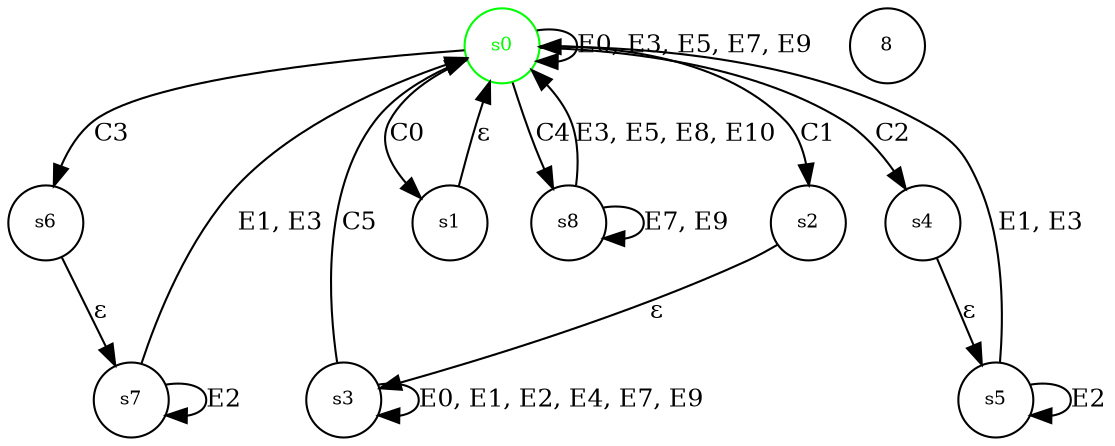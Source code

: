 
digraph ColumnResizing{
  node [shape = circle, fontsize = 9];
  edge [ fontsize = 12];

  s0 [label="s0" color = green, fontcolor = green,];
  s6 [label="s6"];
  s7 [label="s7"];
  s2 [label="s2"];
  s3 [label="s3"];
  s4 [label="s4"];
  s5 [label="s5"];

  s0 -> s0 [label = "E0, E3, E5, E7, E9"];
  s0 -> s1 [label = "C0"];
  s1 -> s0 [label = "&#949;"];
  s0 -> s6 [label = "C3"];
  s0 -> s2 [label = "C1"];
  s0 -> s4 [label = "C2"];
  s6 -> s7 [label = "&#949;"];
  s7 -> s7 [label = "E2"];
  s7 -> s0 [label = "E1, E3" ];
  s2 -> s3 [label = "&#949;"]8
  s3 -> s3 [label = "E0, E1, E2, E4, E7, E9"];
  s3 -> s0 [label = "C5"];
  s4 -> s5 [label = "&#949;"];
  s5 -> s0 [label = "E1, E3"];
  s5 -> s5 [label = "E2"];
  s0 -> s8 [label = "C4"];
  s8 -> s8 [label = "E7, E9"];
  s8 -> s0 [label = "E3, E5, E8, E10"];
}

/**
Parameters:
originalTable (TableModel) - The model which is having its rows selected.

Fields:
selectedRows (ArrayTableModel) 
  - The model that keeps track of which rows are selected
highlightedRow (number) - The row currently highlighted
previousRow (number) - The last row that was current
currentRow (number) - The row the mouse is currently inside or 
  that the keyboard is focued on
isShiftDown (boolean) - Keeps trackXX of if SHIFT is down
isCtrlDown (boolean) - Keeps track of if CTRL is down
isMouseDown (boolean) - Keeps track of the left mouse button
isUpDown (boolean) - Keeps track of if the up key is down
isDownDown (boolean) - Keeps track of if the down key is down
isAdding (boolean) - Keeps track of if rows should be added

Initialization:
selectedRows = new ArrayTableModel()
for(row in OriginalTable) {
  selectedRows.add([false]);
}
if(originalTable.rowCount > 0) {
  add row 0 to selectedRows
}
hilightedRow = 0
previousRow = 0
currentRow = 0
isShiftDown = false
isCtrlDown = false
isMouseDown = false
isUpDown = false
isDownDown = false
isAdding = true

States:
s0: Starting state.
  if(!isMouseDown && !this.isDownDown && !this.isUpDown) {
    this.currentRow = this.hilightedRow;
  }
s1:
  this.hilightedRow = 0;
  selectedRows = clear all true values
s2:
  selectedRows = clear all true values
  previousRow = highlightedRow
  isAdding = true;
s3: 
  if(currentRow >= previousRow && currentRow >= highlightedRow
      || currentRow <= previousRow && currentRow <= highlightedRow) {
    add rows from previousRow to currentRow
  } else {
    remove rows from previousRow to currentRow
  }
s4:
  highlightedRow = currentRow
  previousRow = highlightedRow
  if(current in selected[]) {
    isAdding = false;
  } else {
    isAdding = true;
  }
s5:
  if(isAdding) {
    if(currentRow >= previousRow && currentRow >= highlightedRow
        || currentRow <= previousRow && currentRow <= highlightedRow) {
      add rows from previousRow to currentRow
    } else {
      remove rows from previousRow to currentRow
    }
  } else {
    if(currentRow >= previousRow && currentRow >= highlightedRow
        || currentRow <= previousRow && currentRow <= highlightedRow) {
      add rows from previousRow to currentRow
    } else {
      remove rows from previousRow to currentRow
    }
  }
s6:
  selectedRows = clear all true values
  isAdding = true
  highlightedRow = currentRow
  previousRow = highlightedRow
  
s7:
  if(currentRow >= previousRow && currentRow >= highlightedRow
      || currentRow <= previousRow && currentRow <= highlightedRow) {
    add rows from previousRow to currentRow
  } else {
    remove rows from previousRow to currentRow
  }
s8:
  selectedRows = clear all true values
  highlightedRow = currentRow
  add hilightedRow to selectedRows

Conditions:
C0: hilightedRow === -1 && (isUpDown || isDownDown)
C1: isShiftDown && (isMouseDown || isUpDown || isDownDown)
C2: isCtrlDown && isMouseDown
C3: !isShiftDown && !isCtrlDown && isMouseDown
C4: !isShiftDown && !isCtrlDown && (isUpDown || isDownDown)
C5: !isMouseDown && !isShiftDown

Events:
E0: Mouse Down
  isMouseDown = true
  currentRow = row
E1: Mouse Up
  isMouseDown = false
E2: Mouse Enters a row ()
  if(isMouseDown): 
    currentRow = row
E3: Shift Down
  isShiftDown = true
E4: Shift Up
  isShiftDown = false
E5: Ctrl Down
  isCtrlDown = true
E6: Ctrl Up
  isCtrlDown = false
E7: Up Button Down
  isUpDown = true
  if (currentRow != 0 && !isMouseDown):
    currentRow = currentRow - 1
E8: Up Button Up
  isUpDown = false
E9: Down Button Down
  isDownDown = true
  if(currentRow < selectedtable && !isMouseDown) {
    currentRow = currentRow + 1
  }
E10: Down Button Up
   isDownDown = false
*/
